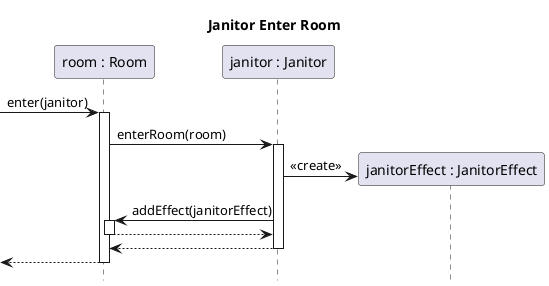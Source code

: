 @startuml janitor-enter-room
title Janitor Enter Room
hide footbox
skinparam SequenceReferenceBackgroundColor white

participant "room : Room" as room
participant "janitor : Janitor" as janitor
participant "janitorEffect : JanitorEffect" as janitorEffect

[-> room ++ : enter(janitor)
    room -> janitor ++ : enterRoom(room)
        create janitorEffect
        janitor -> janitorEffect : <<create>>
        janitor -> room ++ : addEffect(janitorEffect)
        return
    return
return
@enduml